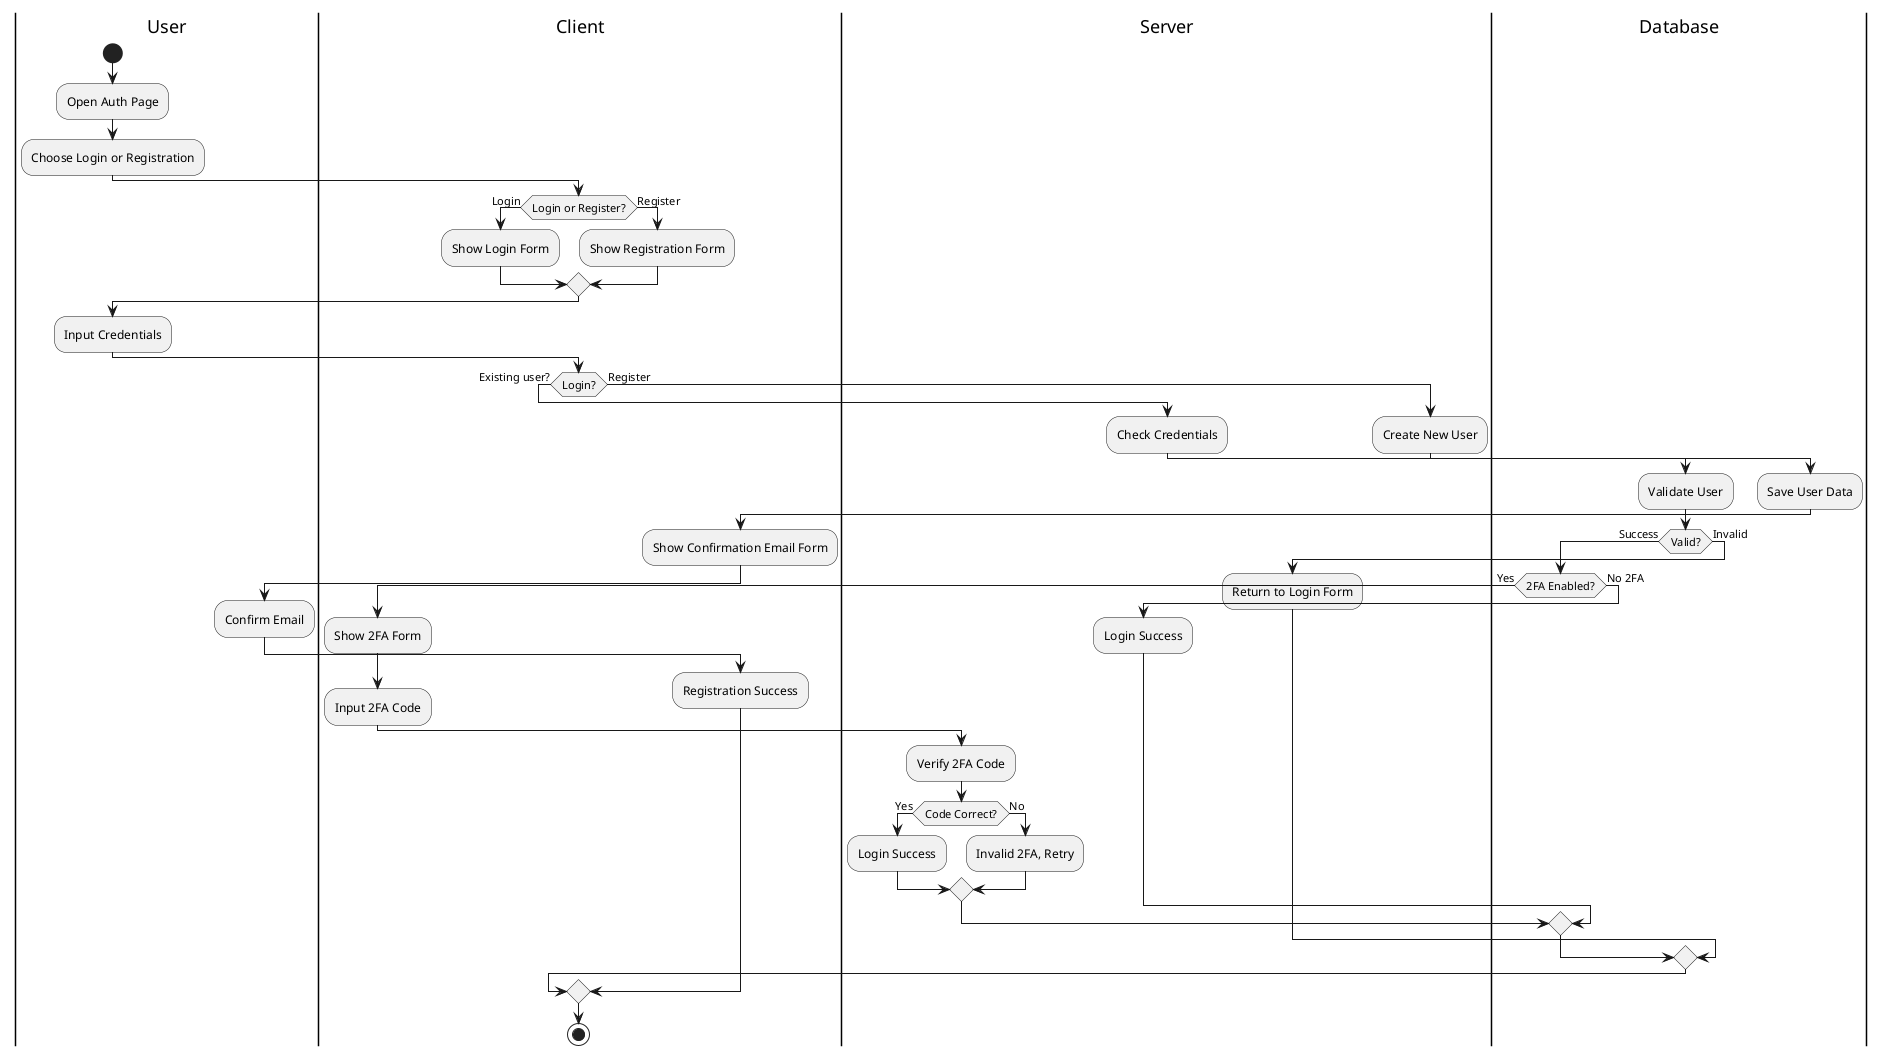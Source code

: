 @startuml log
|User|
start
:Open Auth Page;
:Choose Login or Registration;

|Client|
if (Login or Register?) then (Login)
    :Show Login Form;
else (Register)
    :Show Registration Form;
endif

|User|
:Input Credentials;

|Client|
if (Login?) then (Existing user?)
    |Server|
    :Check Credentials;
    |Database|
    :Validate User;

    if (Valid?) then (Success)
        if (2FA Enabled?) then (Yes)
            |Client|
            :Show 2FA Form;
            :Input 2FA Code;
            |Server|
            :Verify 2FA Code;
            if (Code Correct?) then (Yes)
                :Login Success;
            else (No)
                :Invalid 2FA, Retry;
            endif
        else (No 2FA)
            :Login Success;
        endif
    else (Invalid)
        :Return to Login Form;
    endif
else (Register)
    |Server|
    :Create New User;
    |Database|
    :Save User Data;
    |Client|
    :Show Confirmation Email Form;
    |User|
    :Confirm Email;
    |Client|
    :Registration Success;
endif

stop
@enduml
